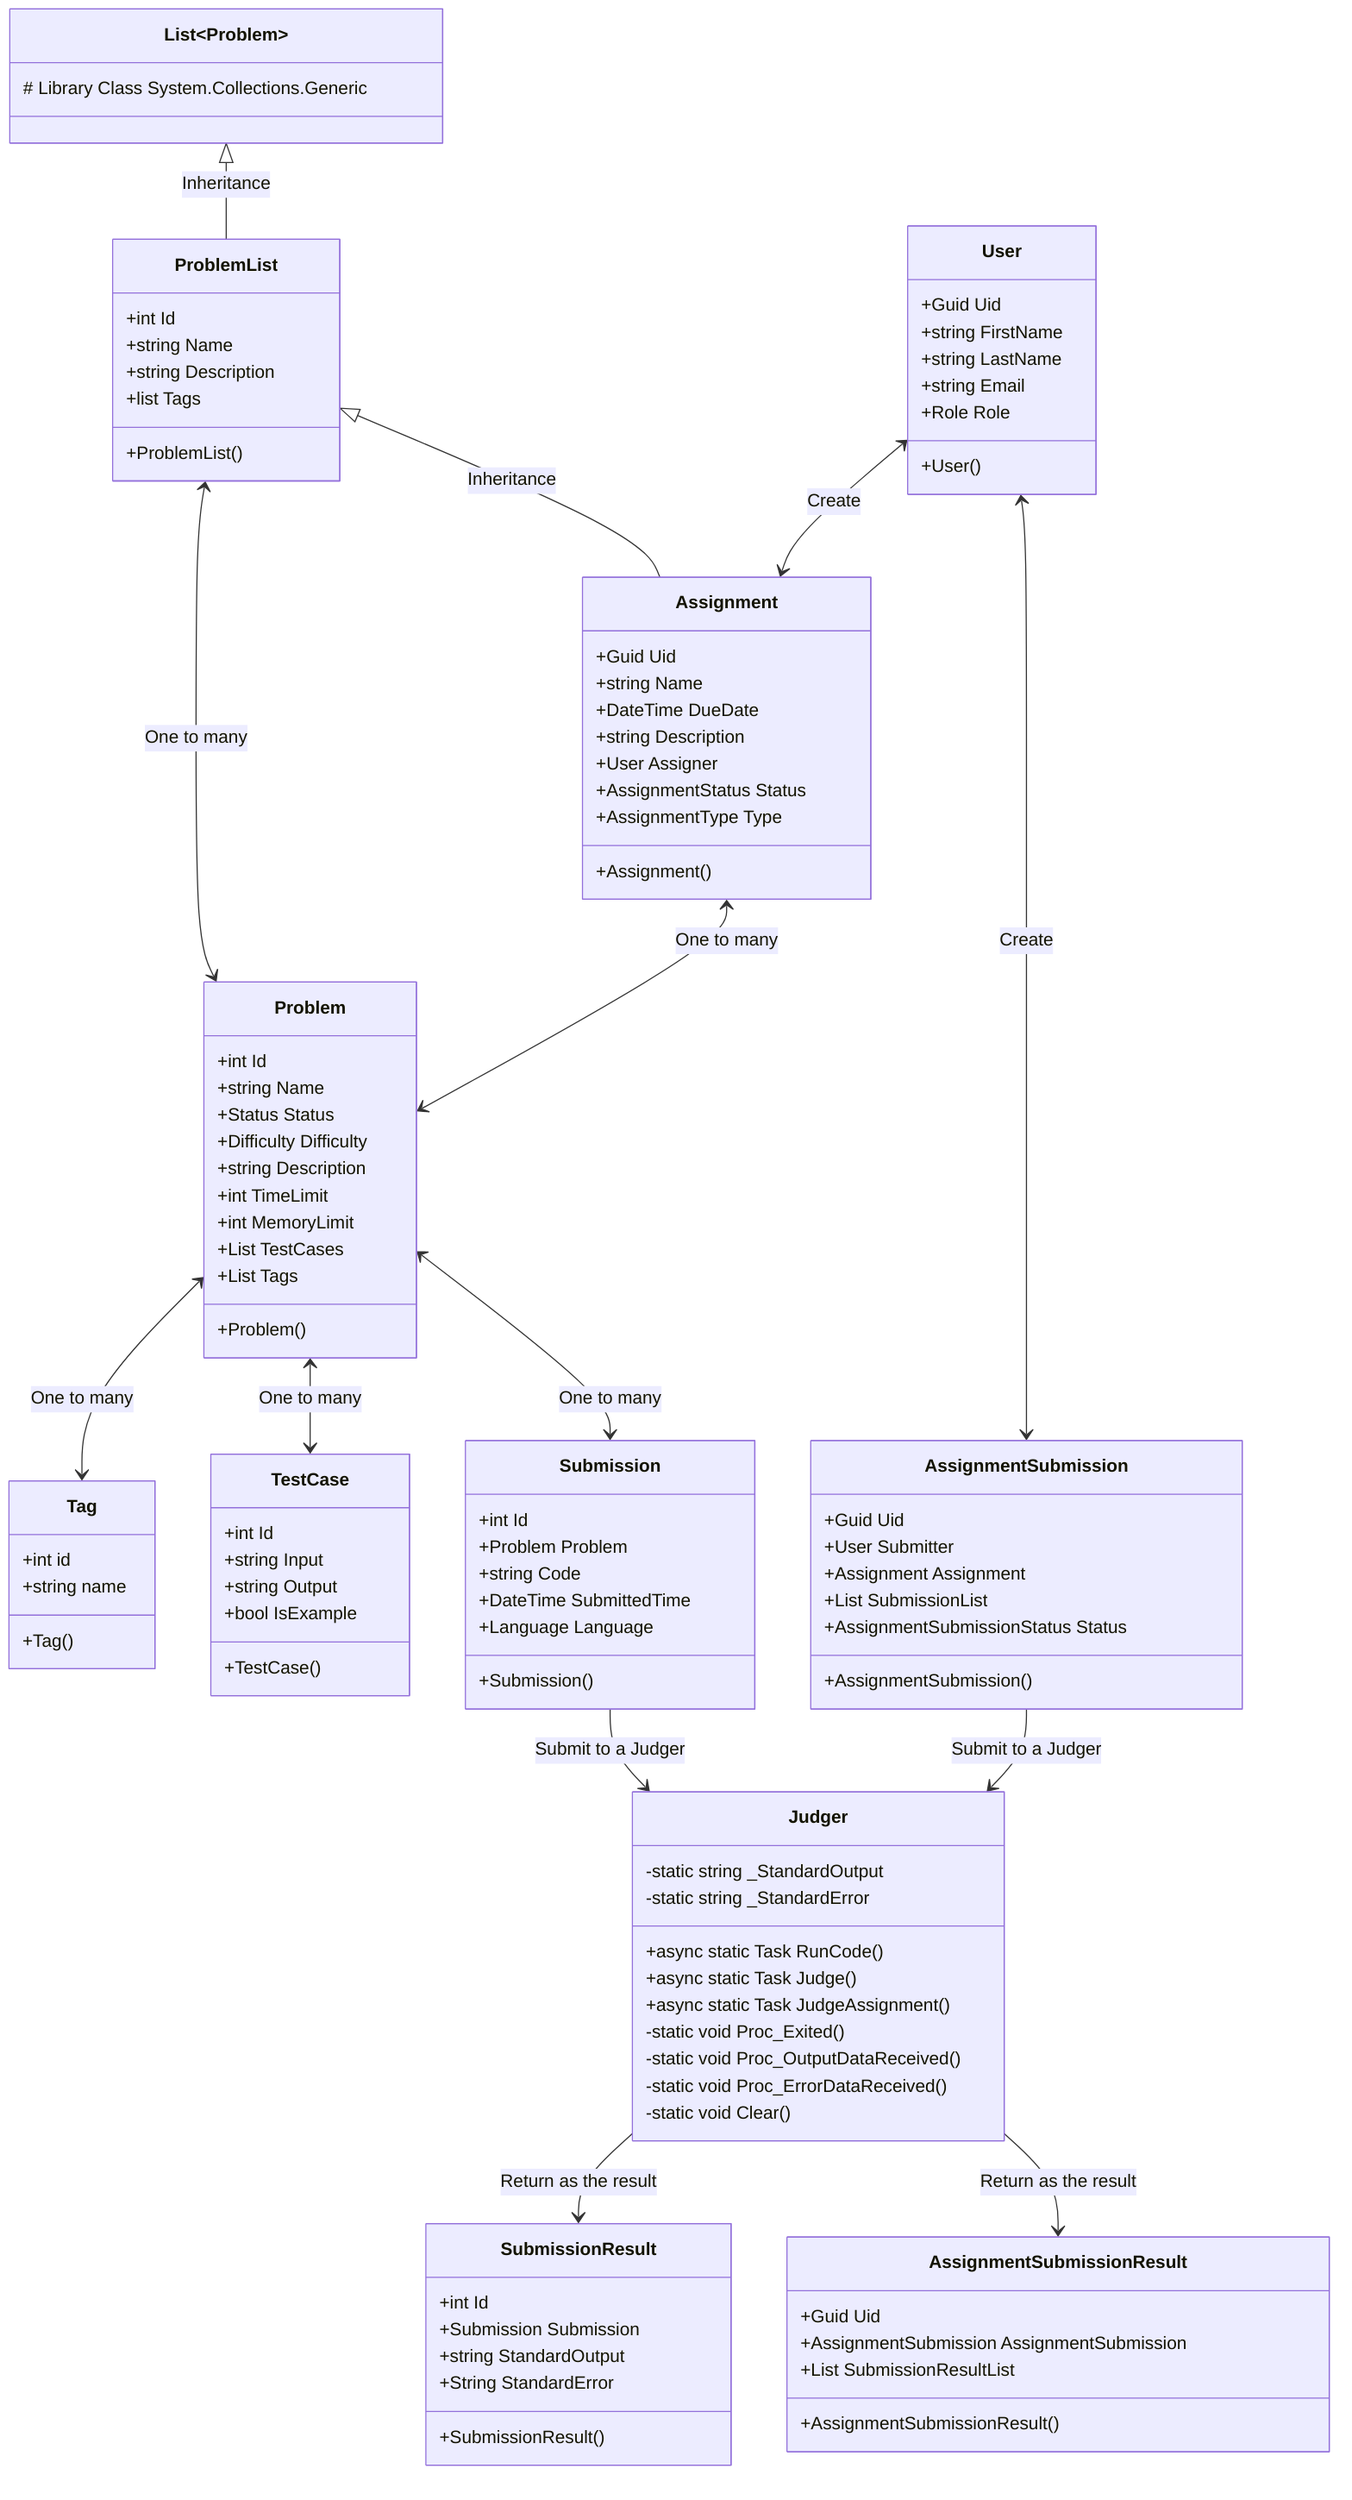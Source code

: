 classDiagram
    class Tag{
        +int id
        +string name
        +Tag()
    }
    class TestCase{
        +int Id
        +string Input
        +string Output
        +bool IsExample
        +TestCase()
    }
    class Problem{
        +int Id
        +string Name
        +Status Status
        +Difficulty Difficulty
        +string Description
        +int TimeLimit
        +int MemoryLimit
        +List<TestCase> TestCases
        +List<Tag> Tags
        +Problem()
    }
    class List~Problem~ {
        # Library Class System.Collections.Generic
    }
    class ProblemList{
        +int Id
        +string Name
        +string Description
        +list<Tag> Tags
        +ProblemList()
    }
    class Assignment{
        +Guid Uid
        +string Name
        +DateTime DueDate
        +string Description
        +User Assigner
        +AssignmentStatus Status
        +AssignmentType Type
        +Assignment()
    }
    class Submission{
        +int Id
        +Problem Problem
        +string Code
        +DateTime SubmittedTime
        +Language Language
        +Submission()
    }
    class SubmissionResult{
        +int Id
        +Submission Submission
        +string StandardOutput
        +String StandardError
        +SubmissionResult()
    }
    class AssignmentSubmission{
        +Guid Uid
        +User Submitter
        +Assignment Assignment
        +List<Submission> SubmissionList
        +AssignmentSubmissionStatus Status
        +AssignmentSubmission()
    }
    class AssignmentSubmissionResult{
        +Guid Uid
        +AssignmentSubmission AssignmentSubmission
        +List<SubmissionResult> SubmissionResultList
        +AssignmentSubmissionResult()
    }
    class Judger{
        -static string _StandardOutput
        -static string _StandardError
        +async static Task<SubmissionResult> RunCode()
        +async static Task<SubmissionResult> Judge()
        +async static Task<AssignmentSubmission> JudgeAssignment()
        -static void Proc_Exited()
        -static void Proc_OutputDataReceived()
        -static void Proc_ErrorDataReceived()
        -static void Clear()
    }
    class User{
        +Guid Uid
        +string FirstName
        +string LastName
        +string Email
        +Role Role
        +User()
    }
    List <|-- ProblemList: Inheritance
    ProblemList <|-- Assignment: Inheritance
    Submission --> Judger: Submit to a Judger
    Judger -->  SubmissionResult: Return as the result
    Problem <--> Tag:One to many
    Problem <--> TestCase:One to many
    Problem <--> Submission:One to many
    ProblemList <--> Problem:One to many
    Assignment <--> Problem:One to many
    User <--> Assignment:Create
    User <--> AssignmentSubmission:Create
    AssignmentSubmission --> Judger: Submit to a Judger
    Judger -->  AssignmentSubmissionResult: Return as the result